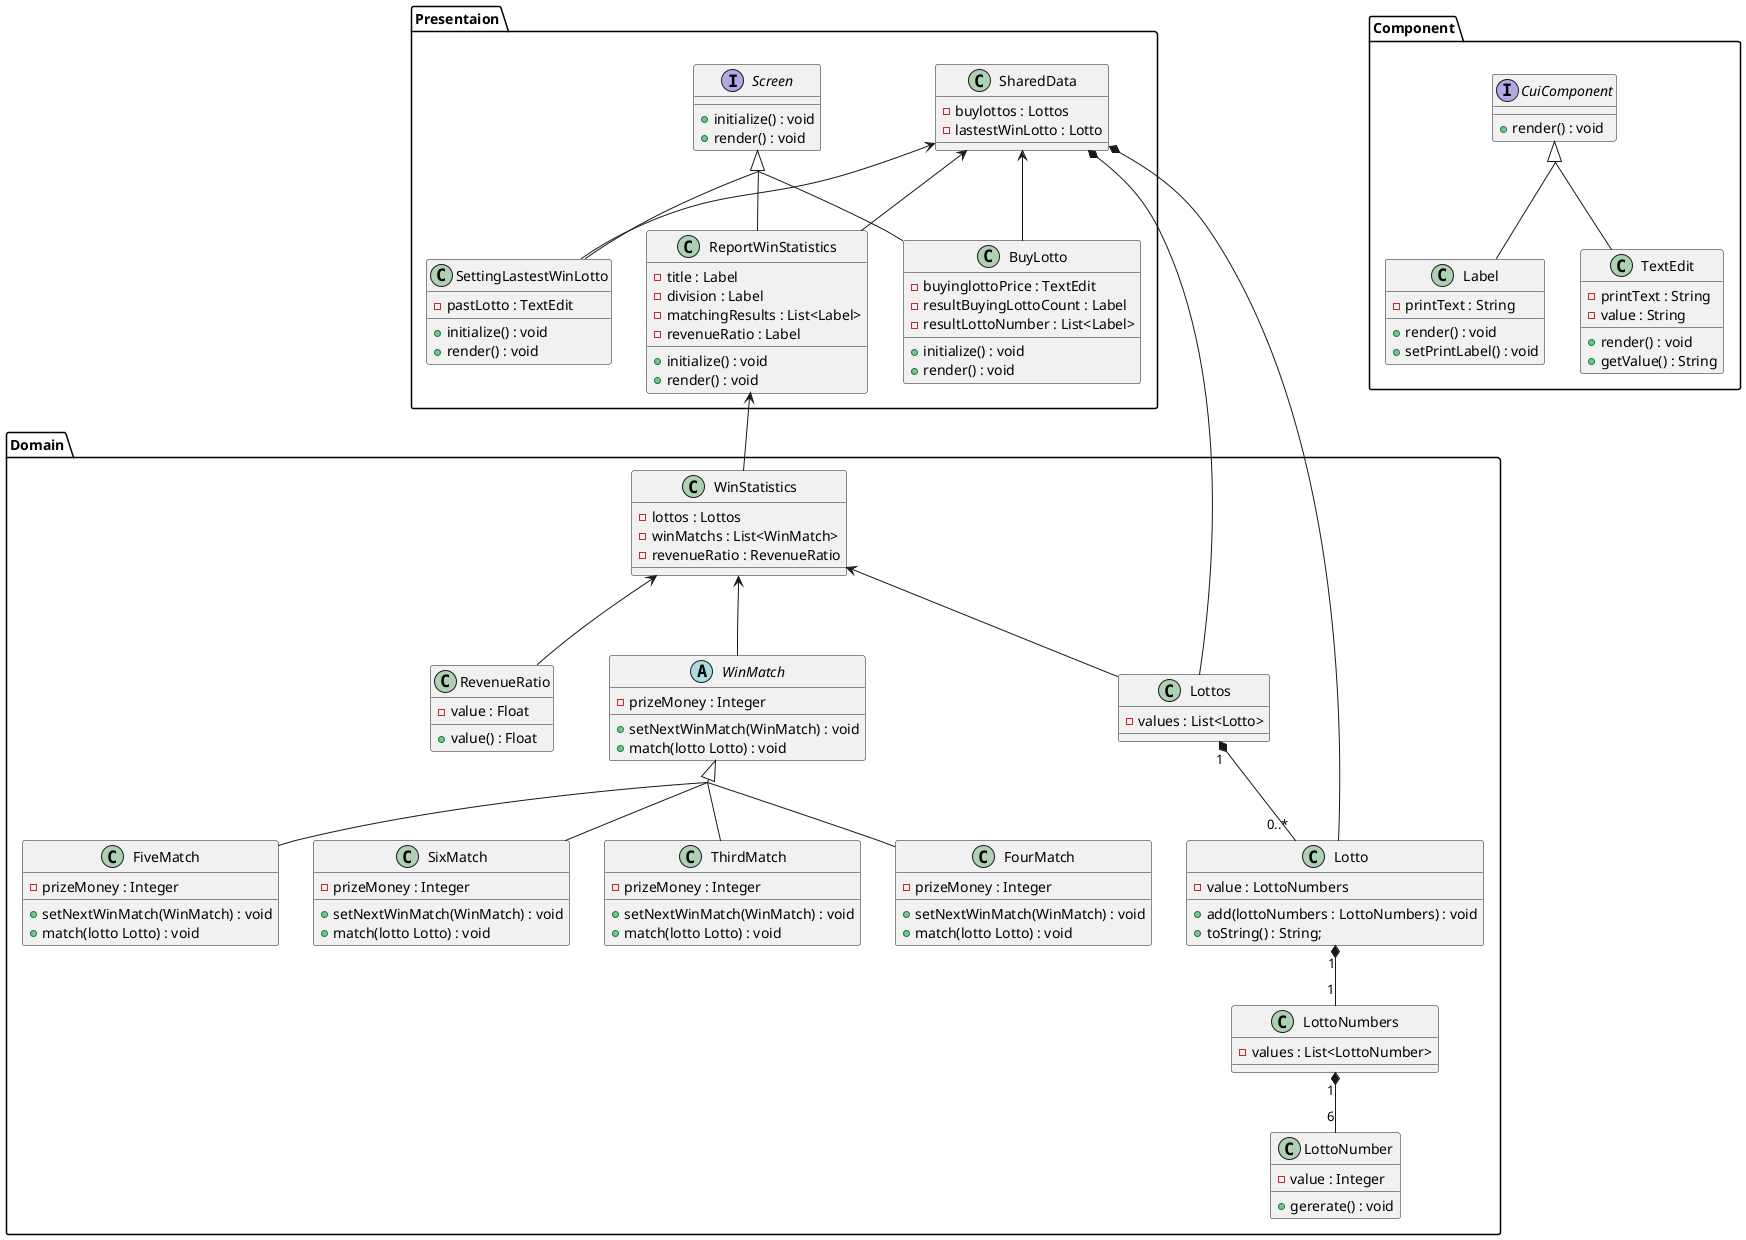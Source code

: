 @startuml Lotto_3step
skinparam groupInheritance 2

package Domain {
  class Lottos {
    - values : List<Lotto>
  }

  class Lotto {
    - value : LottoNumbers

    + add(lottoNumbers : LottoNumbers) : void
    + toString() : String;
  }

  class WinStatistics {
    - lottos : Lottos
    - winMatchs : List<WinMatch> 
    - revenueRatio : RevenueRatio

  }

  class RevenueRatio {
    - value : Float

    + value() : Float
  }

  class LottoNumbers {
    - values : List<LottoNumber>
  }

  class LottoNumber {
    - value : Integer

    + gererate() : void
  }

  abstract WinMatch {
    - prizeMoney : Integer

    + setNextWinMatch(WinMatch) : void
    + match(lotto Lotto) : void
  }

  class ThirdMatch {
    - prizeMoney : Integer
    
    + setNextWinMatch(WinMatch) : void
    + match(lotto Lotto) : void
  }

  class FourMatch {
    - prizeMoney : Integer
    
    + setNextWinMatch(WinMatch) : void
    + match(lotto Lotto) : void
  }

  class FiveMatch {
    - prizeMoney : Integer
    
    + setNextWinMatch(WinMatch) : void
    + match(lotto Lotto) : void
  }

  class SixMatch {
    - prizeMoney : Integer
    
    + setNextWinMatch(WinMatch) : void
    + match(lotto Lotto) : void
  }
}

package Presentaion {
  interface Screen {
    + initialize() : void
    + render() : void
  }

  class BuyLotto {
    - buyinglottoPrice : TextEdit 
    - resultBuyingLottoCount : Label
    - resultLottoNumber : List<Label>

    + initialize() : void
    + render() : void
  }

  class SettingLastestWinLotto {
    - pastLotto : TextEdit
    
    + initialize() : void
    + render() : void
  }

  class ReportWinStatistics {
    - title : Label
    - division : Label
    - matchingResults : List<Label>
    - revenueRatio : Label

    + initialize() : void
    + render() : void
  }

  class SharedData {
    - buylottos : Lottos
    - lastestWinLotto : Lotto
  }
}

package Component {
  interface CuiComponent {
    + render() : void
  }

  class Label {
    - printText : String
    
    + render() : void
    + setPrintLabel() : void
  }

  class TextEdit {
    - printText : String
    - value : String

    + render() : void
    + getValue() : String
  }
}

CuiComponent <|-- Label
CuiComponent <|-- TextEdit

Screen <|-- BuyLotto
Screen <|-- SettingLastestWinLotto
Screen <|-- ReportWinStatistics
ReportWinStatistics <-- WinStatistics

SharedData <-- BuyLotto
SharedData <-- SettingLastestWinLotto
SharedData <-- ReportWinStatistics
SharedData *-- Lottos
SharedData *-- Lotto

WinStatistics  <-- Lottos
WinStatistics <-- WinMatch
WinStatistics <-- RevenueRatio

WinMatch <|-- ThirdMatch
WinMatch <|-- FourMatch
WinMatch <|-- FiveMatch
WinMatch <|-- SixMatch

Lottos "1" *-- "0..*" Lotto
Lotto "1" *-- "1" LottoNumbers

LottoNumbers "1" *-- "6" LottoNumber
@enduml